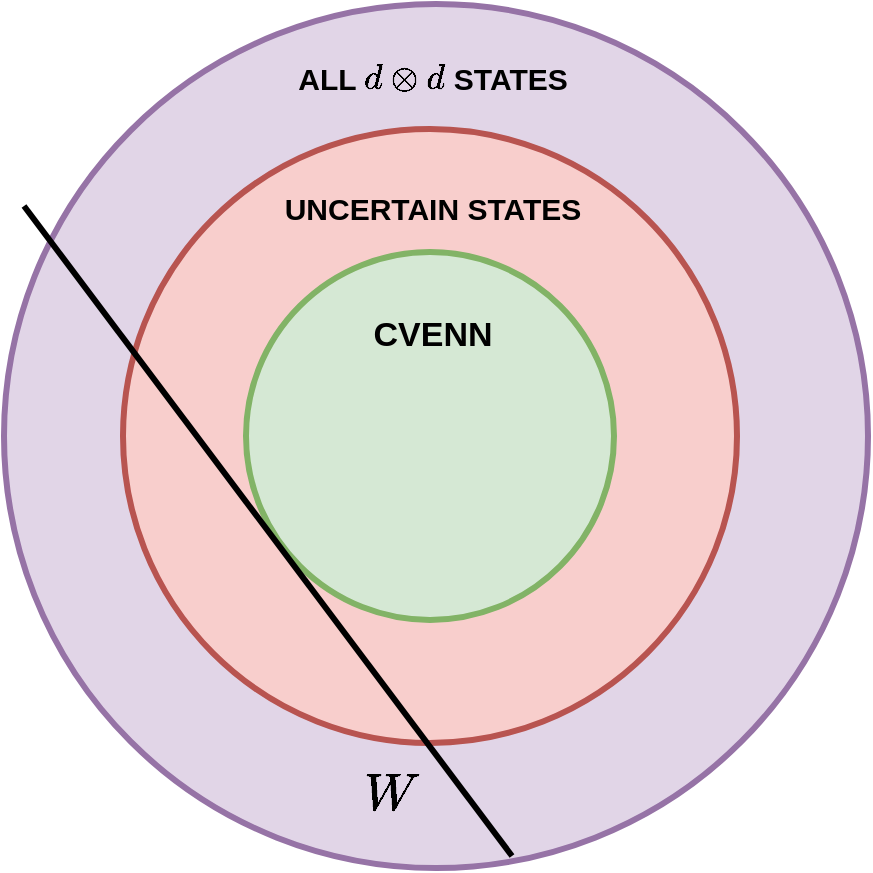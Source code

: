 <mxfile version="12.4.9" type="github">
  <diagram id="DesQzz0FUMzqTQDBwzYv" name="Page-1">
    <mxGraphModel dx="1102" dy="626" grid="0" gridSize="10" guides="1" tooltips="1" connect="1" arrows="1" fold="1" page="1" pageScale="1" pageWidth="827" pageHeight="1169" math="1" shadow="0">
      <root>
        <mxCell id="0"/>
        <mxCell id="1" parent="0"/>
        <mxCell id="a4A_HweRNCj4ITvUPTM8-2" value="" style="ellipse;whiteSpace=wrap;html=1;aspect=fixed;strokeWidth=3;fillColor=#e1d5e7;strokeColor=#9673a6;" vertex="1" parent="1">
          <mxGeometry x="197" y="138" width="432" height="432" as="geometry"/>
        </mxCell>
        <mxCell id="a4A_HweRNCj4ITvUPTM8-3" value="" style="ellipse;whiteSpace=wrap;html=1;aspect=fixed;strokeWidth=3;fillColor=#f8cecc;strokeColor=#b85450;" vertex="1" parent="1">
          <mxGeometry x="256.5" y="200.5" width="307" height="307" as="geometry"/>
        </mxCell>
        <mxCell id="a4A_HweRNCj4ITvUPTM8-4" value="" style="ellipse;whiteSpace=wrap;html=1;aspect=fixed;strokeWidth=3;fillColor=#d5e8d4;strokeColor=#82b366;" vertex="1" parent="1">
          <mxGeometry x="318" y="262" width="184" height="184" as="geometry"/>
        </mxCell>
        <mxCell id="a4A_HweRNCj4ITvUPTM8-8" value="" style="endArrow=none;html=1;strokeWidth=3;" edge="1" parent="1">
          <mxGeometry width="50" height="50" relative="1" as="geometry">
            <mxPoint x="451" y="564" as="sourcePoint"/>
            <mxPoint x="207" y="239" as="targetPoint"/>
          </mxGeometry>
        </mxCell>
        <mxCell id="a4A_HweRNCj4ITvUPTM8-9" value="&lt;font style=&quot;font-size: 22px&quot;&gt;$$W$$&lt;/font&gt;" style="text;html=1;align=center;verticalAlign=middle;resizable=0;points=[];autosize=1;" vertex="1" parent="1">
          <mxGeometry x="350" y="523" width="80" height="21" as="geometry"/>
        </mxCell>
        <mxCell id="a4A_HweRNCj4ITvUPTM8-10" value="&lt;b&gt;&lt;font style=&quot;font-size: 17px&quot;&gt;CVENN&lt;/font&gt;&lt;/b&gt;" style="text;html=1;align=center;verticalAlign=middle;resizable=0;points=[];autosize=1;" vertex="1" parent="1">
          <mxGeometry x="376" y="294" width="70" height="19" as="geometry"/>
        </mxCell>
        <mxCell id="a4A_HweRNCj4ITvUPTM8-13" value="&lt;font style=&quot;font-size: 15px&quot;&gt;&lt;b&gt;ALL \(d \otimes d \) STATES&lt;br&gt;&lt;br&gt;&lt;/b&gt;&lt;/font&gt;" style="text;html=1;align=center;verticalAlign=middle;resizable=0;points=[];autosize=1;" vertex="1" parent="1">
          <mxGeometry x="308" y="166.5" width="206" height="34" as="geometry"/>
        </mxCell>
        <mxCell id="a4A_HweRNCj4ITvUPTM8-14" value="&lt;font style=&quot;font-size: 15px&quot;&gt;&lt;b&gt;UNCERTAIN STATES&lt;/b&gt;&lt;/font&gt;" style="text;html=1;align=center;verticalAlign=middle;resizable=0;points=[];autosize=1;" vertex="1" parent="1">
          <mxGeometry x="332" y="230" width="158" height="19" as="geometry"/>
        </mxCell>
      </root>
    </mxGraphModel>
  </diagram>
</mxfile>
